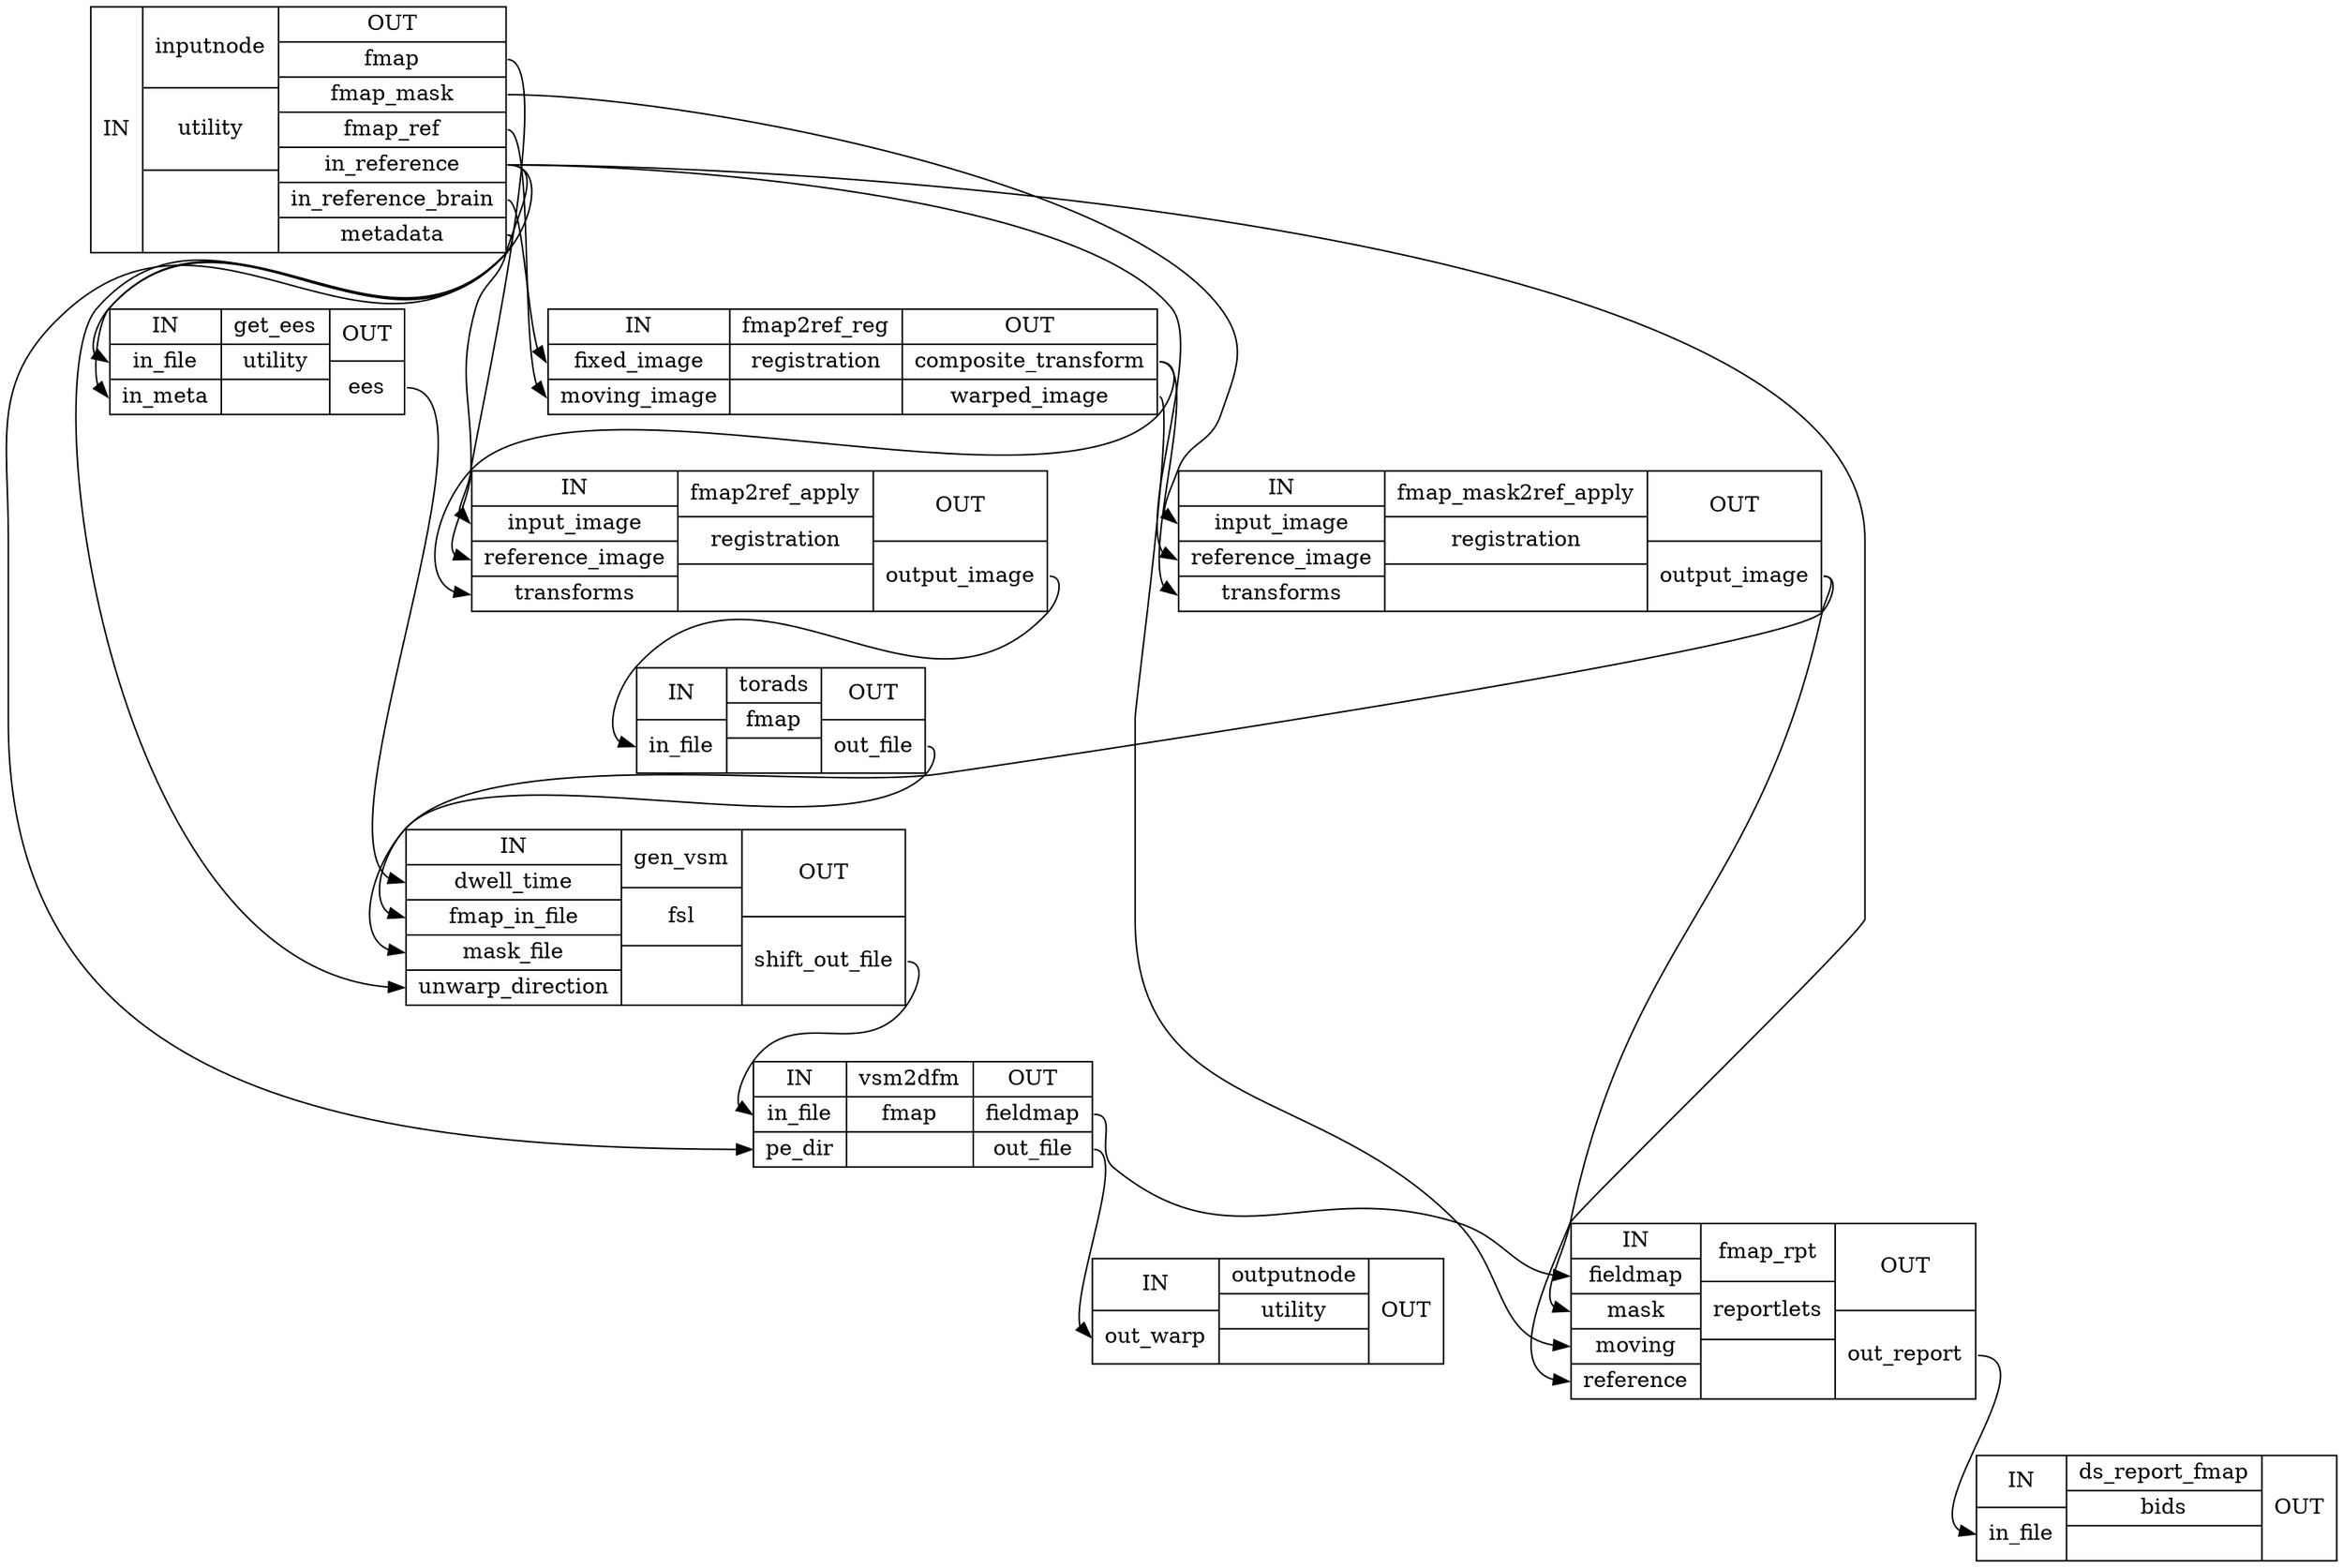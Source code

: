 digraph structs {
node [shape=record];
fmap2field_wfinputnode [label="{IN}|{ inputnode | utility |  }|{OUT|<outfmap> fmap|<outfmapmask> fmap_mask|<outfmapref> fmap_ref|<outinreference> in_reference|<outinreferencebrain> in_reference_brain|<outmetadata> metadata}"];
fmap2field_wfget_ees [label="{IN|<ininfile> in_file|<ininmeta> in_meta}|{ get_ees | utility |  }|{OUT|<outees> ees}"];
fmap2field_wffmap2ref_reg [label="{IN|<infixedimage> fixed_image|<inmovingimage> moving_image}|{ fmap2ref_reg | registration |  }|{OUT|<outcompositetransform> composite_transform|<outwarpedimage> warped_image}"];
fmap2field_wffmap_mask2ref_apply [label="{IN|<ininputimage> input_image|<inreferenceimage> reference_image|<intransforms> transforms}|{ fmap_mask2ref_apply | registration |  }|{OUT|<outoutputimage> output_image}"];
fmap2field_wffmap2ref_apply [label="{IN|<ininputimage> input_image|<inreferenceimage> reference_image|<intransforms> transforms}|{ fmap2ref_apply | registration |  }|{OUT|<outoutputimage> output_image}"];
fmap2field_wftorads [label="{IN|<ininfile> in_file}|{ torads | fmap |  }|{OUT|<outoutfile> out_file}"];
fmap2field_wfgen_vsm [label="{IN|<indwelltime> dwell_time|<infmapinfile> fmap_in_file|<inmaskfile> mask_file|<inunwarpdirection> unwarp_direction}|{ gen_vsm | fsl |  }|{OUT|<outshiftoutfile> shift_out_file}"];
fmap2field_wfvsm2dfm [label="{IN|<ininfile> in_file|<inpedir> pe_dir}|{ vsm2dfm | fmap |  }|{OUT|<outfieldmap> fieldmap|<outoutfile> out_file}"];
fmap2field_wffmap_rpt [label="{IN|<infieldmap> fieldmap|<inmask> mask|<inmoving> moving|<inreference> reference}|{ fmap_rpt | reportlets |  }|{OUT|<outoutreport> out_report}"];
fmap2field_wfds_report_fmap [label="{IN|<ininfile> in_file}|{ ds_report_fmap | bids |  }|{OUT}"];
fmap2field_wfoutputnode [label="{IN|<inoutwarp> out_warp}|{ outputnode | utility |  }|{OUT}"];
fmap2field_wffmap2ref_apply:outoutputimage:e -> fmap2field_wftorads:ininfile:w;
fmap2field_wffmap2ref_reg:outcompositetransform:e -> fmap2field_wffmap2ref_apply:intransforms:w;
fmap2field_wffmap2ref_reg:outcompositetransform:e -> fmap2field_wffmap_mask2ref_apply:intransforms:w;
fmap2field_wffmap2ref_reg:outwarpedimage:e -> fmap2field_wffmap_rpt:inmoving:w;
fmap2field_wffmap_mask2ref_apply:outoutputimage:e -> fmap2field_wffmap_rpt:inmask:w;
fmap2field_wffmap_mask2ref_apply:outoutputimage:e -> fmap2field_wfgen_vsm:inmaskfile:w;
fmap2field_wffmap_rpt:outoutreport:e -> fmap2field_wfds_report_fmap:ininfile:w;
fmap2field_wfgen_vsm:outshiftoutfile:e -> fmap2field_wfvsm2dfm:ininfile:w;
fmap2field_wfget_ees:outees:e -> fmap2field_wfgen_vsm:indwelltime:w;
fmap2field_wfinputnode:outfmap:e -> fmap2field_wffmap2ref_apply:ininputimage:w;
fmap2field_wfinputnode:outfmapmask:e -> fmap2field_wffmap_mask2ref_apply:ininputimage:w;
fmap2field_wfinputnode:outfmapref:e -> fmap2field_wffmap2ref_reg:inmovingimage:w;
fmap2field_wfinputnode:outinreference:e -> fmap2field_wffmap2ref_apply:inreferenceimage:w;
fmap2field_wfinputnode:outinreference:e -> fmap2field_wffmap_mask2ref_apply:inreferenceimage:w;
fmap2field_wfinputnode:outinreference:e -> fmap2field_wffmap_rpt:inreference:w;
fmap2field_wfinputnode:outinreference:e -> fmap2field_wfget_ees:ininfile:w;
fmap2field_wfinputnode:outinreferencebrain:e -> fmap2field_wffmap2ref_reg:infixedimage:w;
fmap2field_wfinputnode:outmetadata:e -> fmap2field_wfgen_vsm:inunwarpdirection:w;
fmap2field_wfinputnode:outmetadata:e -> fmap2field_wfget_ees:ininmeta:w;
fmap2field_wfinputnode:outmetadata:e -> fmap2field_wfvsm2dfm:inpedir:w;
fmap2field_wftorads:outoutfile:e -> fmap2field_wfgen_vsm:infmapinfile:w;
fmap2field_wfvsm2dfm:outfieldmap:e -> fmap2field_wffmap_rpt:infieldmap:w;
fmap2field_wfvsm2dfm:outoutfile:e -> fmap2field_wfoutputnode:inoutwarp:w;
}